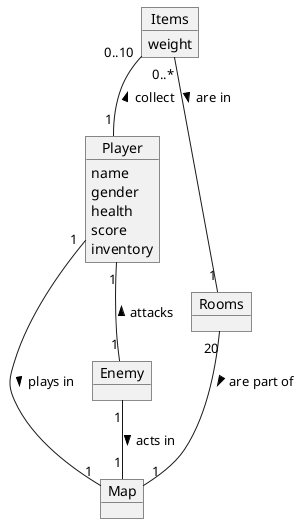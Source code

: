 @startuml DomainModel

    object Player{
        name
        gender
        health
        score
        inventory
    }

    object Map
    object Rooms
    object Enemy
    object Items{
        weight
    }

    Player "1" -- "1" Enemy : attacks < 
    Rooms "20" -- "1" Map : are part of >
    Items "0..10" -- "1" Player : collect <
    Enemy "1" -- "1" Map : acts in >
    Player "1" -- "1" Map : plays in >
    Items "0..*" -- "1" Rooms : are in >

@enduml